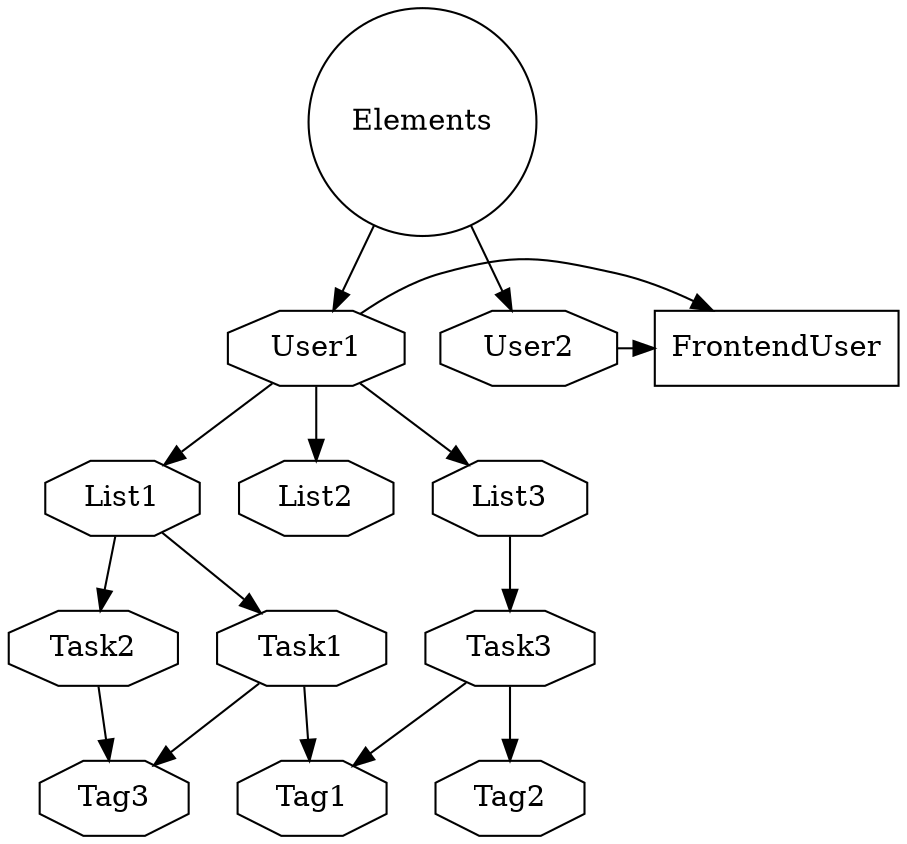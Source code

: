 
#

digraph elements {
	ratio="fill";

	"Elements" [shape=circle]

	subgraph user {
		rank=same
		"User1" [shape=octagon];
		"FrontendUser" [shape=box];
		"User1"->"FrontendUser";

		"User2" [shape=octagon];
		"User2"->"FrontendUser";

	}
	subgraph lists {
		title="Lists"
		"List1" [shape=octagon];
		"List2" [shape=octagon];
		"List3" [shape=octagon];
	}

	subgraph tasks {
		title="Tasks"
		"Task1" [shape=octagon];
		"Task2" [shape=octagon];
		"Task3" [shape=octagon];
	}

	subgraph tags {
		title="Tags";

		"Tag1" [shape=octagon];
		"Tag2" [shape=octagon];
		"Tag3" [shape=octagon];
	}


	"Elements"->"User1";
	"Elements"->"User2";

	"User1"->"List1";
	"User1"->"List2";
	"User1"->"List3";

	"List1"->"Task1";
	"List1"->"Task2";
	"List3"->"Task3";

	"Task1"->"Tag1";
	"Task1"->"Tag3";
	"Task2"->"Tag3";
	"Task3"->"Tag1";
	"Task3"->"Tag2";


}
